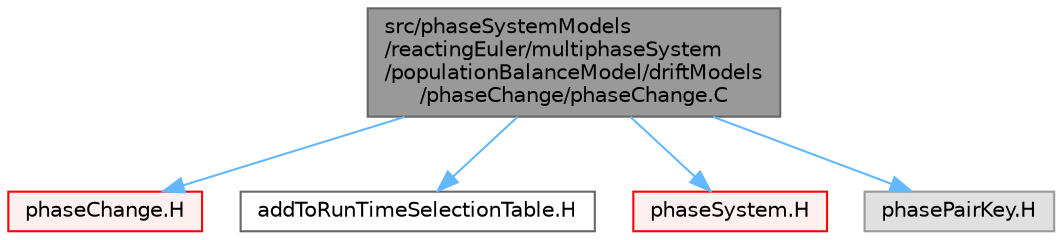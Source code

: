 digraph "src/phaseSystemModels/reactingEuler/multiphaseSystem/populationBalanceModel/driftModels/phaseChange/phaseChange.C"
{
 // LATEX_PDF_SIZE
  bgcolor="transparent";
  edge [fontname=Helvetica,fontsize=10,labelfontname=Helvetica,labelfontsize=10];
  node [fontname=Helvetica,fontsize=10,shape=box,height=0.2,width=0.4];
  Node1 [id="Node000001",label="src/phaseSystemModels\l/reactingEuler/multiphaseSystem\l/populationBalanceModel/driftModels\l/phaseChange/phaseChange.C",height=0.2,width=0.4,color="gray40", fillcolor="grey60", style="filled", fontcolor="black",tooltip=" "];
  Node1 -> Node2 [id="edge1_Node000001_Node000002",color="steelblue1",style="solid",tooltip=" "];
  Node2 [id="Node000002",label="phaseChange.H",height=0.2,width=0.4,color="red", fillcolor="#FFF0F0", style="filled",URL="$multiphaseSystem_2populationBalanceModel_2driftModels_2phaseChange_2phaseChange_8H.html",tooltip=" "];
  Node1 -> Node400 [id="edge2_Node000001_Node000400",color="steelblue1",style="solid",tooltip=" "];
  Node400 [id="Node000400",label="addToRunTimeSelectionTable.H",height=0.2,width=0.4,color="grey40", fillcolor="white", style="filled",URL="$addToRunTimeSelectionTable_8H.html",tooltip="Macros for easy insertion into run-time selection tables."];
  Node1 -> Node401 [id="edge3_Node000001_Node000401",color="steelblue1",style="solid",tooltip=" "];
  Node401 [id="Node000401",label="phaseSystem.H",height=0.2,width=0.4,color="red", fillcolor="#FFF0F0", style="filled",URL="$phaseSystem_8H.html",tooltip=" "];
  Node1 -> Node433 [id="edge4_Node000001_Node000433",color="steelblue1",style="solid",tooltip=" "];
  Node433 [id="Node000433",label="phasePairKey.H",height=0.2,width=0.4,color="grey60", fillcolor="#E0E0E0", style="filled",tooltip=" "];
}
